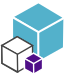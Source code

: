 <?xml version="1.0" encoding="UTF-8"?>
<dia:diagram xmlns:dia="http://www.lysator.liu.se/~alla/dia/">
  <dia:layer name="Fondo" visible="true" active="true">
    <dia:group>
      <dia:group>
        <dia:group>
          <dia:group>
            <dia:object type="Standard - Polygon" version="0" id="O0">
              <dia:attribute name="obj_pos">
                <dia:point val="2.721,3.723"/>
              </dia:attribute>
              <dia:attribute name="obj_bb">
                <dia:rectangle val="1.371,0.641;4.116,3.783"/>
              </dia:attribute>
              <dia:attribute name="poly_points">
                <dia:point val="2.721,3.723"/>
                <dia:point val="1.423,2.948"/>
                <dia:point val="1.446,1.436"/>
                <dia:point val="2.766,0.7"/>
                <dia:point val="4.064,1.476"/>
                <dia:point val="4.041,2.987"/>
              </dia:attribute>
              <dia:attribute name="line_color">
                <dia:color val="#ffffff"/>
              </dia:attribute>
              <dia:attribute name="line_width">
                <dia:real val="0.103"/>
              </dia:attribute>
              <dia:attribute name="inner_color">
                <dia:color val="#53b1cb"/>
              </dia:attribute>
              <dia:attribute name="show_background">
                <dia:boolean val="true"/>
              </dia:attribute>
            </dia:object>
            <dia:object type="Standard - Polygon" version="0" id="O1">
              <dia:attribute name="obj_pos">
                <dia:point val="1.446,1.436"/>
              </dia:attribute>
              <dia:attribute name="obj_bb">
                <dia:rectangle val="1.394,0.641;4.115,2.271"/>
              </dia:attribute>
              <dia:attribute name="poly_points">
                <dia:point val="1.446,1.436"/>
                <dia:point val="1.446,1.436"/>
                <dia:point val="2.743,2.211"/>
                <dia:point val="4.063,1.476"/>
                <dia:point val="4.063,1.475"/>
                <dia:point val="2.766,0.7"/>
              </dia:attribute>
              <dia:attribute name="line_color">
                <dia:color val="#ffffff"/>
              </dia:attribute>
              <dia:attribute name="line_width">
                <dia:real val="0.103"/>
              </dia:attribute>
              <dia:attribute name="inner_color">
                <dia:color val="#53b1cb"/>
              </dia:attribute>
              <dia:attribute name="show_background">
                <dia:boolean val="true"/>
              </dia:attribute>
            </dia:object>
            <dia:object type="Standard - Polygon" version="0" id="O2">
              <dia:attribute name="obj_pos">
                <dia:point val="1.445,1.437"/>
              </dia:attribute>
              <dia:attribute name="obj_bb">
                <dia:rectangle val="1.394,1.378;2.811,3.765"/>
              </dia:attribute>
              <dia:attribute name="poly_points">
                <dia:point val="1.445,1.437"/>
                <dia:point val="1.445,1.437"/>
                <dia:point val="1.448,2.948"/>
                <dia:point val="2.759,3.701"/>
                <dia:point val="2.76,3.701"/>
                <dia:point val="2.756,2.19"/>
              </dia:attribute>
              <dia:attribute name="line_color">
                <dia:color val="#ffffff"/>
              </dia:attribute>
              <dia:attribute name="line_width">
                <dia:real val="0.103"/>
              </dia:attribute>
              <dia:attribute name="inner_color">
                <dia:color val="#53b1cb"/>
              </dia:attribute>
              <dia:attribute name="show_background">
                <dia:boolean val="true"/>
              </dia:attribute>
            </dia:object>
          </dia:group>
        </dia:group>
        <dia:group>
          <dia:group>
            <dia:object type="Standard - Polygon" version="0" id="O3">
              <dia:attribute name="obj_pos">
                <dia:point val="1.703,4.199"/>
              </dia:attribute>
              <dia:attribute name="obj_bb">
                <dia:rectangle val="0.902,2.387;2.506,4.238"/>
              </dia:attribute>
              <dia:attribute name="poly_points">
                <dia:point val="1.703,4.199"/>
                <dia:point val="0.936,3.755"/>
                <dia:point val="0.936,2.869"/>
                <dia:point val="1.704,2.426"/>
                <dia:point val="2.471,2.87"/>
                <dia:point val="2.471,3.756"/>
              </dia:attribute>
              <dia:attribute name="line_color">
                <dia:color val="#444444"/>
              </dia:attribute>
              <dia:attribute name="line_width">
                <dia:real val="0.069"/>
              </dia:attribute>
              <dia:attribute name="show_background">
                <dia:boolean val="true"/>
              </dia:attribute>
            </dia:object>
            <dia:object type="Standard - Polygon" version="0" id="O4">
              <dia:attribute name="obj_pos">
                <dia:point val="0.936,2.869"/>
              </dia:attribute>
              <dia:attribute name="obj_bb">
                <dia:rectangle val="0.902,2.387;2.505,3.352"/>
              </dia:attribute>
              <dia:attribute name="poly_points">
                <dia:point val="0.936,2.869"/>
                <dia:point val="0.936,2.869"/>
                <dia:point val="1.704,3.313"/>
                <dia:point val="2.471,2.87"/>
                <dia:point val="2.471,2.87"/>
                <dia:point val="1.704,2.426"/>
              </dia:attribute>
              <dia:attribute name="line_color">
                <dia:color val="#444444"/>
              </dia:attribute>
              <dia:attribute name="line_width">
                <dia:real val="0.069"/>
              </dia:attribute>
              <dia:attribute name="show_background">
                <dia:boolean val="true"/>
              </dia:attribute>
            </dia:object>
            <dia:object type="Standard - Polygon" version="0" id="O5">
              <dia:attribute name="obj_pos">
                <dia:point val="0.936,2.869"/>
              </dia:attribute>
              <dia:attribute name="obj_bb">
                <dia:rectangle val="0.901,2.832;1.761,4.226"/>
              </dia:attribute>
              <dia:attribute name="poly_points">
                <dia:point val="0.936,2.869"/>
                <dia:point val="0.936,2.87"/>
                <dia:point val="0.951,3.755"/>
                <dia:point val="1.726,4.185"/>
                <dia:point val="1.726,4.185"/>
                <dia:point val="1.711,3.3"/>
              </dia:attribute>
              <dia:attribute name="line_color">
                <dia:color val="#444444"/>
              </dia:attribute>
              <dia:attribute name="line_width">
                <dia:real val="0.069"/>
              </dia:attribute>
              <dia:attribute name="show_background">
                <dia:boolean val="true"/>
              </dia:attribute>
            </dia:object>
          </dia:group>
        </dia:group>
        <dia:group>
          <dia:group>
            <dia:object type="Standard - Polygon" version="0" id="O6">
              <dia:attribute name="obj_pos">
                <dia:point val="2.516,4.3"/>
              </dia:attribute>
              <dia:attribute name="obj_bb">
                <dia:rectangle val="2.028,3.212;3.005,4.34"/>
              </dia:attribute>
              <dia:attribute name="poly_points">
                <dia:point val="2.516,4.3"/>
                <dia:point val="2.062,4.038"/>
                <dia:point val="2.062,3.513"/>
                <dia:point val="2.517,3.251"/>
                <dia:point val="2.971,3.514"/>
                <dia:point val="2.97,4.038"/>
              </dia:attribute>
              <dia:attribute name="line_color">
                <dia:color val="#ffffff"/>
              </dia:attribute>
              <dia:attribute name="line_width">
                <dia:real val="0.069"/>
              </dia:attribute>
              <dia:attribute name="inner_color">
                <dia:color val="#4f0f87"/>
              </dia:attribute>
              <dia:attribute name="show_background">
                <dia:boolean val="true"/>
              </dia:attribute>
            </dia:object>
            <dia:object type="Standard - Polygon" version="0" id="O7">
              <dia:attribute name="obj_pos">
                <dia:point val="2.062,3.513"/>
              </dia:attribute>
              <dia:attribute name="obj_bb">
                <dia:rectangle val="2.028,3.212;3.005,3.815"/>
              </dia:attribute>
              <dia:attribute name="poly_points">
                <dia:point val="2.062,3.513"/>
                <dia:point val="2.062,3.513"/>
                <dia:point val="2.516,3.776"/>
                <dia:point val="2.97,3.514"/>
                <dia:point val="2.97,3.513"/>
                <dia:point val="2.517,3.251"/>
              </dia:attribute>
              <dia:attribute name="line_color">
                <dia:color val="#ffffff"/>
              </dia:attribute>
              <dia:attribute name="line_width">
                <dia:real val="0.069"/>
              </dia:attribute>
              <dia:attribute name="inner_color">
                <dia:color val="#4f0f87"/>
              </dia:attribute>
              <dia:attribute name="show_background">
                <dia:boolean val="true"/>
              </dia:attribute>
            </dia:object>
            <dia:object type="Standard - Polygon" version="0" id="O8">
              <dia:attribute name="obj_pos">
                <dia:point val="2.062,3.513"/>
              </dia:attribute>
              <dia:attribute name="obj_bb">
                <dia:rectangle val="2.027,3.479;2.564,4.337"/>
              </dia:attribute>
              <dia:attribute name="poly_points">
                <dia:point val="2.062,3.513"/>
                <dia:point val="2.062,3.513"/>
                <dia:point val="2.071,4.037"/>
                <dia:point val="2.53,4.292"/>
                <dia:point val="2.53,4.292"/>
                <dia:point val="2.521,3.768"/>
              </dia:attribute>
              <dia:attribute name="line_color">
                <dia:color val="#ffffff"/>
              </dia:attribute>
              <dia:attribute name="line_width">
                <dia:real val="0.069"/>
              </dia:attribute>
              <dia:attribute name="inner_color">
                <dia:color val="#4f0f87"/>
              </dia:attribute>
              <dia:attribute name="show_background">
                <dia:boolean val="true"/>
              </dia:attribute>
            </dia:object>
          </dia:group>
        </dia:group>
      </dia:group>
    </dia:group>
  </dia:layer>
</dia:diagram>
